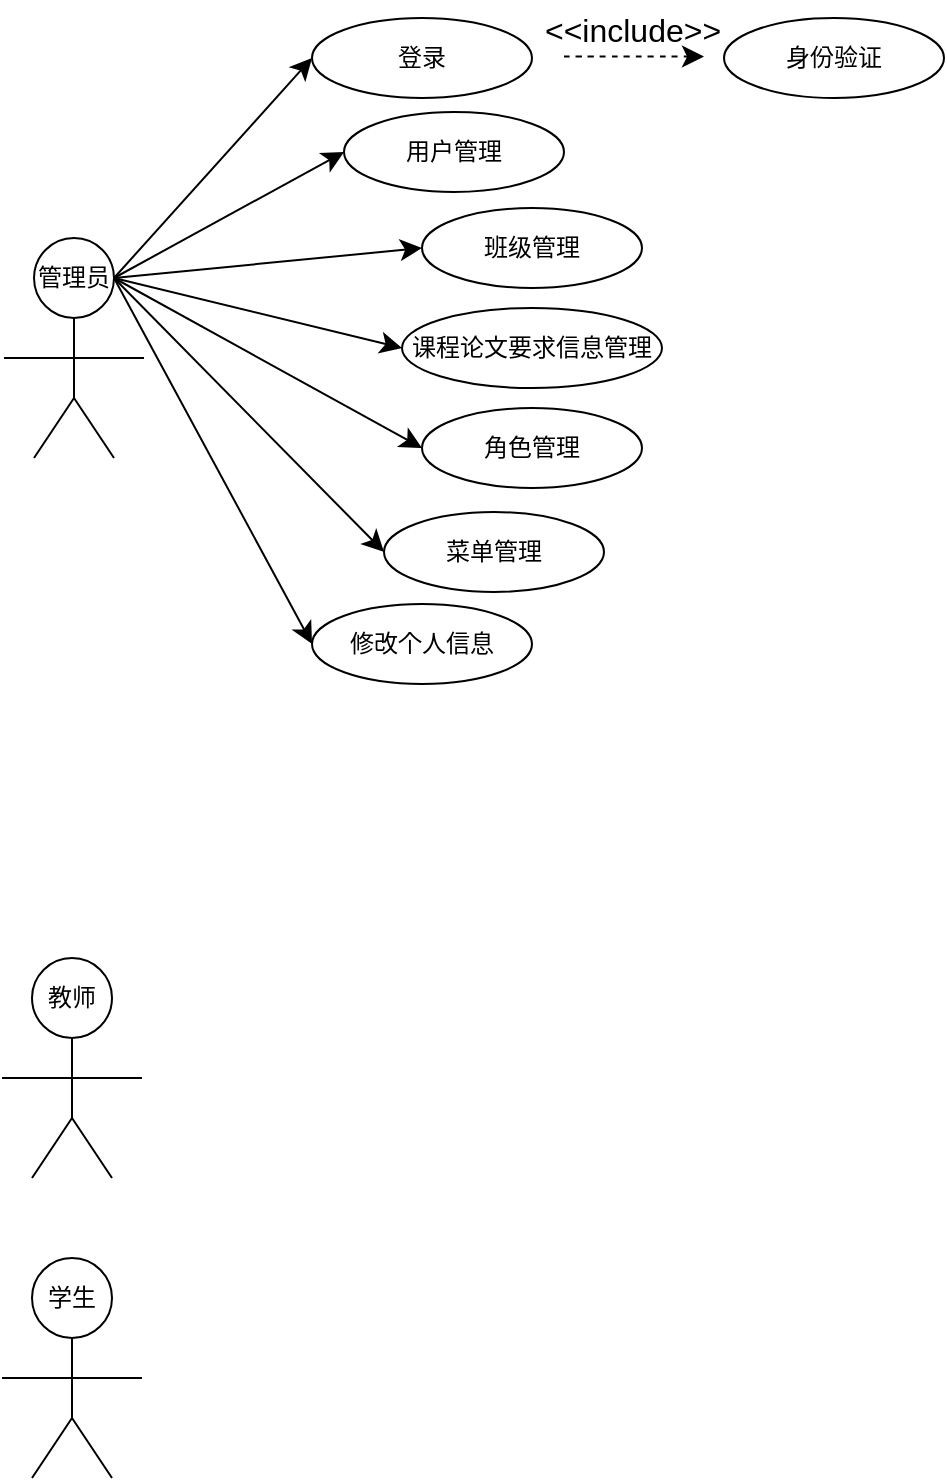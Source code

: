<mxfile version="24.2.7" type="github">
  <diagram name="第 1 页" id="UQFz4RQ5BdOQuQtkXWNA">
    <mxGraphModel dx="1058" dy="675" grid="0" gridSize="10" guides="1" tooltips="1" connect="1" arrows="1" fold="1" page="0" pageScale="1" pageWidth="827" pageHeight="1169" math="0" shadow="0">
      <root>
        <mxCell id="0" />
        <mxCell id="1" parent="0" />
        <mxCell id="vQjdyIGuHmJ7jAZlMQCY-8" value="" style="group" vertex="1" connectable="0" parent="1">
          <mxGeometry x="150" y="380" width="70" height="110" as="geometry" />
        </mxCell>
        <mxCell id="vQjdyIGuHmJ7jAZlMQCY-1" value="管理员" style="ellipse;whiteSpace=wrap;html=1;aspect=fixed;" vertex="1" parent="vQjdyIGuHmJ7jAZlMQCY-8">
          <mxGeometry x="15" width="40" height="40" as="geometry" />
        </mxCell>
        <mxCell id="vQjdyIGuHmJ7jAZlMQCY-2" value="" style="endArrow=none;html=1;rounded=0;fontSize=12;startSize=8;endSize=8;curved=1;" edge="1" parent="vQjdyIGuHmJ7jAZlMQCY-8">
          <mxGeometry width="50" height="50" relative="1" as="geometry">
            <mxPoint y="60" as="sourcePoint" />
            <mxPoint x="70" y="60" as="targetPoint" />
          </mxGeometry>
        </mxCell>
        <mxCell id="vQjdyIGuHmJ7jAZlMQCY-5" value="" style="endArrow=none;html=1;rounded=0;fontSize=12;startSize=8;endSize=8;curved=1;entryX=0.5;entryY=1;entryDx=0;entryDy=0;" edge="1" parent="vQjdyIGuHmJ7jAZlMQCY-8" target="vQjdyIGuHmJ7jAZlMQCY-1">
          <mxGeometry width="50" height="50" relative="1" as="geometry">
            <mxPoint x="35" y="80" as="sourcePoint" />
            <mxPoint x="85" y="70" as="targetPoint" />
          </mxGeometry>
        </mxCell>
        <mxCell id="vQjdyIGuHmJ7jAZlMQCY-6" value="" style="endArrow=none;html=1;rounded=0;fontSize=12;startSize=8;endSize=8;curved=1;" edge="1" parent="vQjdyIGuHmJ7jAZlMQCY-8">
          <mxGeometry width="50" height="50" relative="1" as="geometry">
            <mxPoint x="15" y="110" as="sourcePoint" />
            <mxPoint x="35" y="80" as="targetPoint" />
          </mxGeometry>
        </mxCell>
        <mxCell id="vQjdyIGuHmJ7jAZlMQCY-7" value="" style="endArrow=none;html=1;rounded=0;fontSize=12;startSize=8;endSize=8;curved=1;" edge="1" parent="vQjdyIGuHmJ7jAZlMQCY-8">
          <mxGeometry width="50" height="50" relative="1" as="geometry">
            <mxPoint x="55" y="110" as="sourcePoint" />
            <mxPoint x="35" y="80" as="targetPoint" />
          </mxGeometry>
        </mxCell>
        <mxCell id="vQjdyIGuHmJ7jAZlMQCY-9" value="" style="group" vertex="1" connectable="0" parent="1">
          <mxGeometry x="149" y="740" width="70" height="110" as="geometry" />
        </mxCell>
        <mxCell id="vQjdyIGuHmJ7jAZlMQCY-10" value="教师" style="ellipse;whiteSpace=wrap;html=1;aspect=fixed;" vertex="1" parent="vQjdyIGuHmJ7jAZlMQCY-9">
          <mxGeometry x="15" width="40" height="40" as="geometry" />
        </mxCell>
        <mxCell id="vQjdyIGuHmJ7jAZlMQCY-11" value="" style="endArrow=none;html=1;rounded=0;fontSize=12;startSize=8;endSize=8;curved=1;" edge="1" parent="vQjdyIGuHmJ7jAZlMQCY-9">
          <mxGeometry width="50" height="50" relative="1" as="geometry">
            <mxPoint y="60" as="sourcePoint" />
            <mxPoint x="70" y="60" as="targetPoint" />
          </mxGeometry>
        </mxCell>
        <mxCell id="vQjdyIGuHmJ7jAZlMQCY-12" value="" style="endArrow=none;html=1;rounded=0;fontSize=12;startSize=8;endSize=8;curved=1;entryX=0.5;entryY=1;entryDx=0;entryDy=0;" edge="1" parent="vQjdyIGuHmJ7jAZlMQCY-9" target="vQjdyIGuHmJ7jAZlMQCY-10">
          <mxGeometry width="50" height="50" relative="1" as="geometry">
            <mxPoint x="35" y="80" as="sourcePoint" />
            <mxPoint x="85" y="70" as="targetPoint" />
          </mxGeometry>
        </mxCell>
        <mxCell id="vQjdyIGuHmJ7jAZlMQCY-13" value="" style="endArrow=none;html=1;rounded=0;fontSize=12;startSize=8;endSize=8;curved=1;" edge="1" parent="vQjdyIGuHmJ7jAZlMQCY-9">
          <mxGeometry width="50" height="50" relative="1" as="geometry">
            <mxPoint x="15" y="110" as="sourcePoint" />
            <mxPoint x="35" y="80" as="targetPoint" />
          </mxGeometry>
        </mxCell>
        <mxCell id="vQjdyIGuHmJ7jAZlMQCY-14" value="" style="endArrow=none;html=1;rounded=0;fontSize=12;startSize=8;endSize=8;curved=1;" edge="1" parent="vQjdyIGuHmJ7jAZlMQCY-9">
          <mxGeometry width="50" height="50" relative="1" as="geometry">
            <mxPoint x="55" y="110" as="sourcePoint" />
            <mxPoint x="35" y="80" as="targetPoint" />
          </mxGeometry>
        </mxCell>
        <mxCell id="vQjdyIGuHmJ7jAZlMQCY-21" value="" style="group" vertex="1" connectable="0" parent="1">
          <mxGeometry x="149" y="890" width="70" height="110" as="geometry" />
        </mxCell>
        <mxCell id="vQjdyIGuHmJ7jAZlMQCY-22" value="学生" style="ellipse;whiteSpace=wrap;html=1;aspect=fixed;" vertex="1" parent="vQjdyIGuHmJ7jAZlMQCY-21">
          <mxGeometry x="15" width="40" height="40" as="geometry" />
        </mxCell>
        <mxCell id="vQjdyIGuHmJ7jAZlMQCY-23" value="" style="endArrow=none;html=1;rounded=0;fontSize=12;startSize=8;endSize=8;curved=1;" edge="1" parent="vQjdyIGuHmJ7jAZlMQCY-21">
          <mxGeometry width="50" height="50" relative="1" as="geometry">
            <mxPoint y="60" as="sourcePoint" />
            <mxPoint x="70" y="60" as="targetPoint" />
          </mxGeometry>
        </mxCell>
        <mxCell id="vQjdyIGuHmJ7jAZlMQCY-24" value="" style="endArrow=none;html=1;rounded=0;fontSize=12;startSize=8;endSize=8;curved=1;entryX=0.5;entryY=1;entryDx=0;entryDy=0;" edge="1" parent="vQjdyIGuHmJ7jAZlMQCY-21" target="vQjdyIGuHmJ7jAZlMQCY-22">
          <mxGeometry width="50" height="50" relative="1" as="geometry">
            <mxPoint x="35" y="80" as="sourcePoint" />
            <mxPoint x="85" y="70" as="targetPoint" />
          </mxGeometry>
        </mxCell>
        <mxCell id="vQjdyIGuHmJ7jAZlMQCY-25" value="" style="endArrow=none;html=1;rounded=0;fontSize=12;startSize=8;endSize=8;curved=1;" edge="1" parent="vQjdyIGuHmJ7jAZlMQCY-21">
          <mxGeometry width="50" height="50" relative="1" as="geometry">
            <mxPoint x="15" y="110" as="sourcePoint" />
            <mxPoint x="35" y="80" as="targetPoint" />
          </mxGeometry>
        </mxCell>
        <mxCell id="vQjdyIGuHmJ7jAZlMQCY-26" value="" style="endArrow=none;html=1;rounded=0;fontSize=12;startSize=8;endSize=8;curved=1;" edge="1" parent="vQjdyIGuHmJ7jAZlMQCY-21">
          <mxGeometry width="50" height="50" relative="1" as="geometry">
            <mxPoint x="55" y="110" as="sourcePoint" />
            <mxPoint x="35" y="80" as="targetPoint" />
          </mxGeometry>
        </mxCell>
        <mxCell id="vQjdyIGuHmJ7jAZlMQCY-28" value="用户管理" style="ellipse;whiteSpace=wrap;html=1;" vertex="1" parent="1">
          <mxGeometry x="320" y="317" width="110" height="40" as="geometry" />
        </mxCell>
        <mxCell id="vQjdyIGuHmJ7jAZlMQCY-29" style="edgeStyle=none;curved=1;rounded=0;orthogonalLoop=1;jettySize=auto;html=1;exitX=1;exitY=0.5;exitDx=0;exitDy=0;entryX=0;entryY=0.5;entryDx=0;entryDy=0;fontSize=12;startSize=8;endSize=8;" edge="1" parent="1" source="vQjdyIGuHmJ7jAZlMQCY-1" target="vQjdyIGuHmJ7jAZlMQCY-28">
          <mxGeometry relative="1" as="geometry" />
        </mxCell>
        <mxCell id="vQjdyIGuHmJ7jAZlMQCY-31" value="班级管理" style="ellipse;whiteSpace=wrap;html=1;" vertex="1" parent="1">
          <mxGeometry x="359" y="365" width="110" height="40" as="geometry" />
        </mxCell>
        <mxCell id="vQjdyIGuHmJ7jAZlMQCY-30" style="edgeStyle=none;curved=1;rounded=0;orthogonalLoop=1;jettySize=auto;html=1;exitX=1;exitY=0.5;exitDx=0;exitDy=0;fontSize=12;startSize=8;endSize=8;entryX=0;entryY=0.5;entryDx=0;entryDy=0;" edge="1" parent="1" source="vQjdyIGuHmJ7jAZlMQCY-1" target="vQjdyIGuHmJ7jAZlMQCY-31">
          <mxGeometry relative="1" as="geometry">
            <mxPoint x="315" y="400.0" as="targetPoint" />
          </mxGeometry>
        </mxCell>
        <mxCell id="vQjdyIGuHmJ7jAZlMQCY-32" value="课程论文要求信息管理" style="ellipse;whiteSpace=wrap;html=1;" vertex="1" parent="1">
          <mxGeometry x="349" y="415" width="130" height="40" as="geometry" />
        </mxCell>
        <mxCell id="vQjdyIGuHmJ7jAZlMQCY-33" style="edgeStyle=none;curved=1;rounded=0;orthogonalLoop=1;jettySize=auto;html=1;exitX=1;exitY=0.5;exitDx=0;exitDy=0;entryX=0;entryY=0.5;entryDx=0;entryDy=0;fontSize=12;startSize=8;endSize=8;" edge="1" parent="1" source="vQjdyIGuHmJ7jAZlMQCY-1" target="vQjdyIGuHmJ7jAZlMQCY-32">
          <mxGeometry relative="1" as="geometry" />
        </mxCell>
        <mxCell id="vQjdyIGuHmJ7jAZlMQCY-34" value="角色管理" style="ellipse;whiteSpace=wrap;html=1;" vertex="1" parent="1">
          <mxGeometry x="359" y="465" width="110" height="40" as="geometry" />
        </mxCell>
        <mxCell id="vQjdyIGuHmJ7jAZlMQCY-35" style="edgeStyle=none;curved=1;rounded=0;orthogonalLoop=1;jettySize=auto;html=1;exitX=1;exitY=0.5;exitDx=0;exitDy=0;entryX=0;entryY=0.5;entryDx=0;entryDy=0;fontSize=12;startSize=8;endSize=8;" edge="1" parent="1" source="vQjdyIGuHmJ7jAZlMQCY-1" target="vQjdyIGuHmJ7jAZlMQCY-34">
          <mxGeometry relative="1" as="geometry" />
        </mxCell>
        <mxCell id="vQjdyIGuHmJ7jAZlMQCY-36" value="菜单管理" style="ellipse;whiteSpace=wrap;html=1;" vertex="1" parent="1">
          <mxGeometry x="340" y="517" width="110" height="40" as="geometry" />
        </mxCell>
        <mxCell id="vQjdyIGuHmJ7jAZlMQCY-37" style="edgeStyle=none;curved=1;rounded=0;orthogonalLoop=1;jettySize=auto;html=1;exitX=1;exitY=0.5;exitDx=0;exitDy=0;entryX=0;entryY=0.5;entryDx=0;entryDy=0;fontSize=12;startSize=8;endSize=8;" edge="1" parent="1" source="vQjdyIGuHmJ7jAZlMQCY-1" target="vQjdyIGuHmJ7jAZlMQCY-36">
          <mxGeometry relative="1" as="geometry" />
        </mxCell>
        <mxCell id="vQjdyIGuHmJ7jAZlMQCY-38" value="登录" style="ellipse;whiteSpace=wrap;html=1;" vertex="1" parent="1">
          <mxGeometry x="304" y="270" width="110" height="40" as="geometry" />
        </mxCell>
        <mxCell id="vQjdyIGuHmJ7jAZlMQCY-40" style="edgeStyle=none;curved=1;rounded=0;orthogonalLoop=1;jettySize=auto;html=1;exitX=1;exitY=0.5;exitDx=0;exitDy=0;entryX=0;entryY=0.5;entryDx=0;entryDy=0;fontSize=12;startSize=8;endSize=8;" edge="1" parent="1" source="vQjdyIGuHmJ7jAZlMQCY-1" target="vQjdyIGuHmJ7jAZlMQCY-38">
          <mxGeometry relative="1" as="geometry" />
        </mxCell>
        <mxCell id="vQjdyIGuHmJ7jAZlMQCY-43" value="" style="endArrow=classic;html=1;rounded=0;fontSize=12;startSize=8;endSize=8;curved=1;dashed=1;" edge="1" parent="1">
          <mxGeometry width="50" height="50" relative="1" as="geometry">
            <mxPoint x="430" y="289.29" as="sourcePoint" />
            <mxPoint x="500" y="289.29" as="targetPoint" />
          </mxGeometry>
        </mxCell>
        <mxCell id="vQjdyIGuHmJ7jAZlMQCY-44" value="身份验证" style="ellipse;whiteSpace=wrap;html=1;" vertex="1" parent="1">
          <mxGeometry x="510" y="270" width="110" height="40" as="geometry" />
        </mxCell>
        <mxCell id="vQjdyIGuHmJ7jAZlMQCY-45" value="&amp;lt;&amp;lt;include&amp;gt;&amp;gt;" style="text;html=1;align=center;verticalAlign=middle;resizable=0;points=[];autosize=1;strokeColor=none;fillColor=none;fontSize=16;" vertex="1" parent="1">
          <mxGeometry x="409" y="261" width="110" height="30" as="geometry" />
        </mxCell>
        <mxCell id="vQjdyIGuHmJ7jAZlMQCY-46" value="修改个人信息" style="ellipse;whiteSpace=wrap;html=1;" vertex="1" parent="1">
          <mxGeometry x="304" y="563" width="110" height="40" as="geometry" />
        </mxCell>
        <mxCell id="vQjdyIGuHmJ7jAZlMQCY-47" style="edgeStyle=none;curved=1;rounded=0;orthogonalLoop=1;jettySize=auto;html=1;exitX=1;exitY=0.5;exitDx=0;exitDy=0;entryX=0;entryY=0.5;entryDx=0;entryDy=0;fontSize=12;startSize=8;endSize=8;" edge="1" parent="1" source="vQjdyIGuHmJ7jAZlMQCY-1" target="vQjdyIGuHmJ7jAZlMQCY-46">
          <mxGeometry relative="1" as="geometry" />
        </mxCell>
      </root>
    </mxGraphModel>
  </diagram>
</mxfile>

